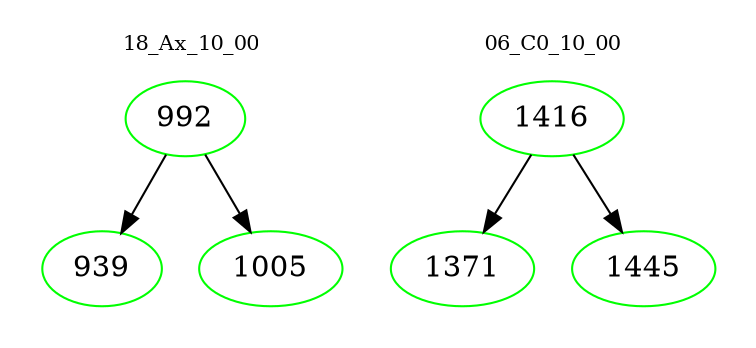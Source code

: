 digraph{
subgraph cluster_0 {
color = white
label = "18_Ax_10_00";
fontsize=10;
T0_992 [label="992", color="green"]
T0_992 -> T0_939 [color="black"]
T0_939 [label="939", color="green"]
T0_992 -> T0_1005 [color="black"]
T0_1005 [label="1005", color="green"]
}
subgraph cluster_1 {
color = white
label = "06_C0_10_00";
fontsize=10;
T1_1416 [label="1416", color="green"]
T1_1416 -> T1_1371 [color="black"]
T1_1371 [label="1371", color="green"]
T1_1416 -> T1_1445 [color="black"]
T1_1445 [label="1445", color="green"]
}
}
